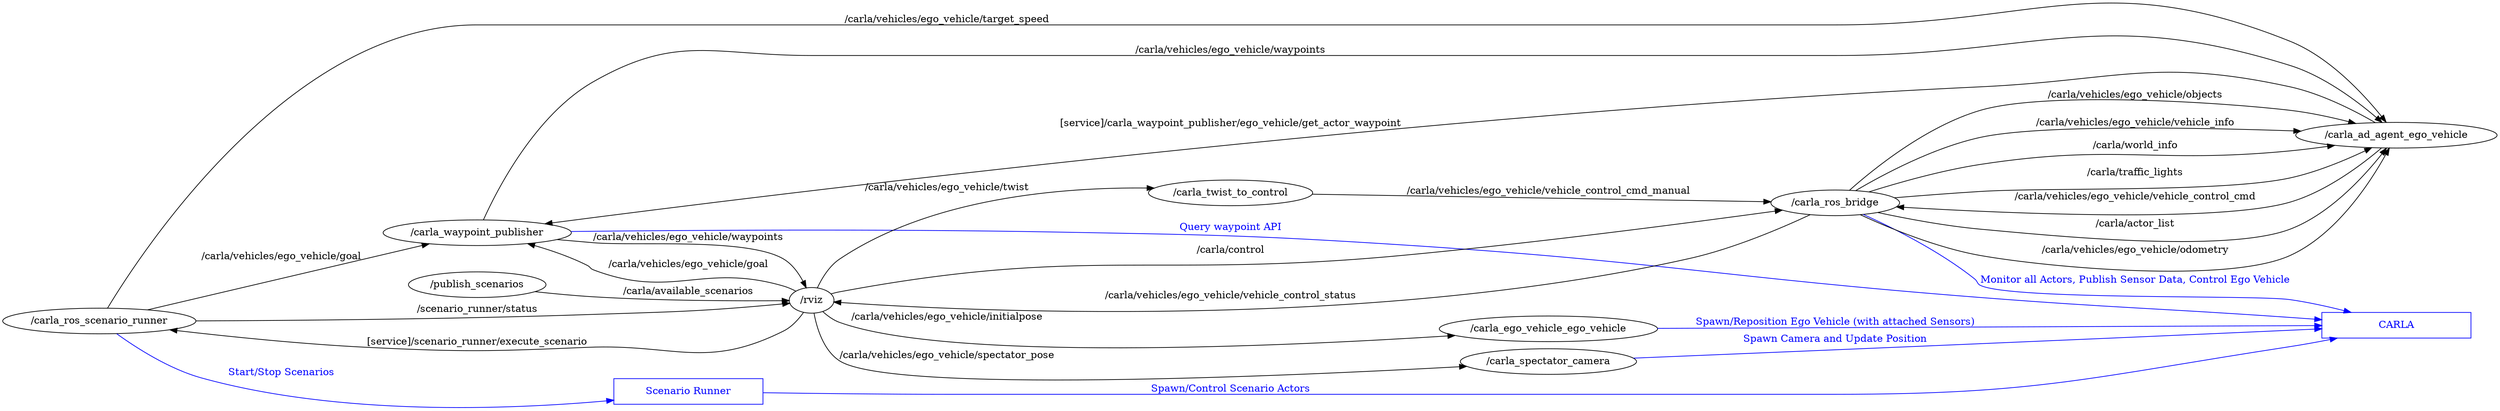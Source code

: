 digraph graphname {
	graph [bb="0,0,2381.1,826",
		compound=True,
		rank=same,
		rankdir=LR,
		ranksep=0.2
	];
	node [label="\N"];
	n___carla	 [URL=__carla,
		height=0.5,
		label="CARLA",
		pos="364.63,648",
		shape=rectangle,
		tooltip="/carla",
        color=blue,
        fontcolor=blue,
		width=2.9067];
	n___scenario_runner	 [URL=__scenario_runner,
		height=0.5,
		label="Scenario Runner",
		pos="364.63,648",
		shape=rectangle,
		tooltip="Scenario Runner",
        color=blue,
        fontcolor=blue,
		width=2.9067];
	n___scenario_runner -> n___carla	 [URL=topic_scenario_runner_carla,
		label="Spawn/Control Scenario Actors",
		lp="188.49,609.5",
		penwidth=1,
        color=blue,
        fontcolor=blue,
		pos="e,322.49,631.48 92.426,541.3 145.96,562.28 250.36,603.21 313.16,627.82"];
	n___carla_waypoint_publisher	 [URL=__carla_waypoint_publisher,
		height=0.5,
		label="/carla_waypoint_publisher",
		pos="364.63,648",
		shape=ellipse,
		tooltip="/carla_waypoint_publisher",
		width=2.9067];
	n___rviz -> n___carla_waypoint_publisher	 [URL=topic_3A__carla__ego_vehicle__goal,
		label="/carla/vehicles/ego_vehicle/goal",
		lp="188.49,609.5",
		penwidth=1,
		pos="e,322.49,631.48 92.426,541.3 145.96,562.28 250.36,603.21 313.16,627.82"];
	n___carla_waypoint_publisher -> n___carla	 [URL=carla_waypoint_publisher,
		label="Query waypoint API",
		lp="188.49,609.5",
		penwidth=1,
        color=blue,
        fontcolor=blue,
		pos="e,322.49,631.48 92.426,541.3 145.96,562.28 250.36,603.21 313.16,627.82"];
	n___rviz	 [URL=__rviz,
		height=0.5,
		label="/rviz",
		pos="671.27,405",
		shape=ellipse,
		tooltip="/rviz",
		width=0.75];
	n___rviz -> n___carla_ego_vehicle_ego_vehicle	 [URL=topic_3A__initialpose,
		label="/carla/vehicles/ego_vehicle/initialpose",
		lp="1169.4,526.5",
		penwidth=1,
		pos="e,1545.9,484.96 686.93,420.12 692.63,424.89 699.37,429.75 706.27,433 842.05,496.96 888.71,477.92 1036.9,502 1129.3,517.02 1380.6,503.05 1454.1,561 1461,566.42 1454.8,574.23 1462.1,579 1476.3,588.2 1487.6,590.27 1500.1,579 1512.3,568.11 1497.2,518.1 1508.1,506 1515.8,497.57 1525.6,491.81 1536.3,487.92"];
	n___carla_twist_to_control	 [URL=__carla_twist_to_control,
		height=0.5,
		label="/carla_twist_to_control",
		pos="936.56,420",
		shape=ellipse,
		tooltip="/carla_twist_to_control",
		width=2.5637];
	n___rviz -> n___carla_twist_to_control	 [URL=topic_3A__carla__ego_vehicle__twist,
		label="/carla/vehicles/ego_vehicle/twist",
		lp="771.27,421.5",
		penwidth=1,
		pos="e,847.79,414.98 698.66,406.55 731.36,408.4 787.87,411.59 837.61,414.41"];
	n___carla_ros_bridge	 [URL=__carla_ros_bridge,
		height=0.5,
		label="/carla_ros_bridge",
		pos="1382,451",
		shape=ellipse,
		tooltip="/carla_ros_bridge",
		width=2.004];
	n___rviz -> n___carla_ros_bridge	 [URL=topic_3A__carla__control,
		label="/carla/control",
		lp="936.56,348.5",
		penwidth=1,
		pos="e,1373.1,432.75 685.38,389.63 691.33,383.97 698.64,377.97 706.27,374 762.21,344.89 781.64,348.38 844.27,341 1046.3,317.18 1119.9,262.96 1301.9,354 1331.7,368.95 1354.5,400.65 1368,423.76"];
	n___carla_spectator_camera	 [URL=__carla_spectator_camera,
		height=0.5,
		label="/carla_spectator_camera",
		pos="1617.1,315",
		shape=ellipse,
		tooltip="/carla_spectator_camera",
		width=2.69];
	n___carla_spectator_camera -> n___carla	 [URL=topic_carla_spectator_camera_carla,
		label="Spawn Camera and Update Position",
		lp="1169.4,291.5",
		penwidth=1,
        color=blue,
        fontcolor=blue,
		pos="e,1536.6,304.89 675.79,387.15 680.68,371.53 690.05,349.45 706.27,337 756.06,298.78 782.37,317.4 844.27,307 1045.1,273.26 1098.5,274.03 1301.9,284 1377.7,287.72 1463.4,296.44 1526.3,303.69"];
	n___rviz -> n___carla_spectator_camera	 [URL=topic_3A__carla__ego_vehicle__spectator_pose,
		label="/carla/vehicles/ego_vehicle/spectator_pose",
		lp="1169.4,291.5",
		penwidth=1,
		pos="e,1536.6,304.89 675.79,387.15 680.68,371.53 690.05,349.45 706.27,337 756.06,298.78 782.37,317.4 844.27,307 1045.1,273.26 1098.5,274.03 1301.9,284 1377.7,287.72 1463.4,296.44 1526.3,303.69"];
	n___carla_twist_to_control -> n___carla_ros_bridge	 [URL=topic_3A__carla__ego_vehicle__vehicle_control_cmd_manual,
		label="/carla/vehicles/ego_vehicle/vehicle_control_cmd_manual",
		lp="1169.4,457.5",
		penwidth=1,
		pos="e,1309.8,450.27 1005.5,432.06 1016,433.59 1026.7,434.97 1036.9,436 1126.4,445.06 1229.6,448.65 1299.7,450.08"];
	n___carla_waypoint_publisher -> n___rviz	 [URL=topic_3A__carla__ego_vehicle__waypoints,
		label="/carla/vehicles/ego_vehicle/waypoints",
		lp="556.77,575.5",
		penwidth=1,
		pos="e,662.37,422.27 391.18,630.38 455.5,587.57 615.9,480.06 636.27,459 644.28,450.73 651.51,440.36 657.29,430.93"];
	n___carla_ad_agent_ego_vehicle	 [URL=__carla_ad_agent_ego_vehicle,
		height=0.5,
		label="/carla_ad_agent_ego_vehicle",
		pos="2123.7,588",
		shape=ellipse,
		tooltip="/carla_ad_agent_ego_vehicle",
		width=3.1414];
	n___carla_waypoint_publisher -> n___carla_ad_agent_ego_vehicle	 [URL=topic_3A__carla__ego_vehicle__waypoints,
		label="/carla/vehicles/ego_vehicle/waypoints",
		lp="1169.4,676.5",
		penwidth=1,
		pos="e,2017.5,594.46 446.66,659.26 456.95,660.36 467.34,661.32 477.27,662 640.01,673.19 681.15,665.89 844.27,667 1104.4,668.77 1620,671.24 1726.1,666 1840.4,660.36 1895.2,715.05 1982.4,641 1992.9,632.07 1980.2,620.31 1990.4,611 1995.8,606.05 2001.9,601.96 2008.4,598.6"];
	n___publish_scenarios	 [URL=__publish_scenarios,
		height=0.5,
		label="/publish_scenarios",
		pos="364.63,391",
		shape=ellipse,
		tooltip="/publish_scenarios",
		width=2.1123];
	n___publish_scenarios -> n___rviz	 [URL=topic_3A__carla__available_scenarios,
		label="/carla/available_scenarios",
		lp="556.77,410.5",
		penwidth=1,
		pos="e,644.31,403.77 439.64,394.42 501.29,397.24 586.03,401.11 634.07,403.3"];
	n___carla_ros_scenario_runner	 [URL=__carla_ros_scenario_runner,
		height=0.5,
		label="/carla_ros_scenario_runner",
		pos="1617.1,639",
		shape=ellipse,
		tooltip="/carla_ros_scenario_runner",
		width=2.9608];
	n___carla_ros_scenario_runner -> n___scenario_runner	 [URL=topic_3A__carla__ego_vehicle__goal,
		label="Start/Stop Scenarios",
		lp="188.49,609.5",
		penwidth=1,
        color=blue,
        fontcolor=blue,
		pos="e,322.49,631.48 92.426,541.3 145.96,562.28 250.36,603.21 313.16,627.82"];
	n___rviz -> n___carla_ros_scenario_runner	 [URL=topic_rviz_carla_ros_scenario_runner,
		label="[service]/scenario_runner/execute_scenario",
		lp="188.49,609.5",
		penwidth=1,
		pos="e,322.49,631.48 92.426,541.3 145.96,562.28 250.36,603.21 313.16,627.82"];
	n___carla_ros_scenario_runner -> n___rviz	 [URL=topic_3A__scenario_runner__status,
		label="/scenario_runner/status",
		lp="1169.4,595.5",
		penwidth=1,
		pos="e,676.56,422.87 1537.5,626.95 1396.9,605.25 1095.9,556.81 844.27,503 782.5,489.79 756.33,507.53 706.27,469 694.28,459.77 685.85,445.2 680.28,432.3"];
	n___carla_ros_scenario_runner -> n___carla_waypoint_publisher	 [URL=topic_3A__carla__ego_vehicle__goal,
		label="/carla/vehicles/ego_vehicle/goal",
		lp="936.56,655.5",
		penwidth=1,
		pos="e,469.3,648 1515.6,644.58 1474.2,646.42 1425.8,648 1382,648 671.27,648 671.27,648 671.27,648 607.87,648 537.09,648 479.52,648"];
	n___carla_ros_scenario_runner -> n___carla_ad_agent_ego_vehicle	 [URL=topic_3A__carla__ego_vehicle__target_speed,
		label="/carla/vehicles/ego_vehicle/target_speed",
		lp="1858.3,629.5",
		penwidth=1,
		pos="e,2022.7,596.15 1696.4,626.86 1709,625.11 1721.9,623.42 1734.1,622 1786.2,615.96 1917,604.85 2012.7,596.97"];
	n___carla_ros_bridge -> n___rviz	 [URL=topic_3A__carla__ego_vehicle__vehicle_control_status,
		label="/carla/vehicles/ego_vehicle/vehicle_control_status",
		lp="936.56,385.5",
		penwidth=1,
		pos="e,697.21,399.67 1361.4,433.48 1346.1,421.51 1324,406.49 1301.9,399 1109,333.77 1047.2,362.26 844.27,378 796.62,381.7 742.24,391.04 707.37,397.7"];
	n___carla_ros_bridge -> n___carla_ad_agent_ego_vehicle	 [URL=topic_3A__carla__actor_list,
		label="/carla/actor_list",
		lp="1617.1,601.5",
		penwidth=1,
		pos="e,2016.2,593.77 1402.9,468.38 1418.9,481.63 1441.7,500.22 1462.1,516 1478.7,528.83 1485.7,528.82 1500.1,544 1504.6,548.64 1502.6,552.83 1508.1,556 1590.2,602.71 1851.7,600.22 2006.2,594.17"];
	n___carla_ros_bridge -> n___carla_ad_agent_ego_vehicle	 [URL=topic_3A__carla__odometry,
		label="/carla/vehicles/ego_vehicle/odometry",
		lp="1617.1,601.5",
		penwidth=1,
		pos="e,2016.2,593.77 1402.9,468.38 1418.9,481.63 1441.7,500.22 1462.1,516 1478.7,528.83 1485.7,528.82 1500.1,544 1504.6,548.64 1502.6,552.83 1508.1,556 1590.2,602.71 1851.7,600.22 2006.2,594.17"];
	n___carla_ros_bridge -> n___carla_ad_agent_ego_vehicle	 [URL=topic_3A__carla__objects,
		label="/carla/vehicles/ego_vehicle/objects",
		lp="1617.1,601.5",
		penwidth=1,
		pos="e,2016.2,593.77 1402.9,468.38 1418.9,481.63 1441.7,500.22 1462.1,516 1478.7,528.83 1485.7,528.82 1500.1,544 1504.6,548.64 1502.6,552.83 1508.1,556 1590.2,602.71 1851.7,600.22 2006.2,594.17"];
	n___carla_ad_agent_ego_vehicle -> n___carla_waypoint_publisher	 [URL=topic_3A__carla__getwaypoint,
		label="[service]/carla_waypoint_publisher/ego_vehicle/get_actor_waypoint",
		lp="1617.1,601.5",
		penwidth=1,
		pos="e,2016.2,593.77 1402.9,468.38 1418.9,481.63 1441.7,500.22 1462.1,516 1478.7,528.83 1485.7,528.82 1500.1,544 1504.6,548.64 1502.6,552.83 1508.1,556 1590.2,602.71 1851.7,600.22 2006.2,594.17"];
	n___carla_ego_vehicle_ego_vehicle	 [URL=__carla_ego_vehicle_ego_vehicle,
		height=0.5,
		label="/carla_ego_vehicle_ego_vehicle",
		pos="1858.3,448",
		shape=ellipse,
		tooltip="/carla_ego_vehicle_ego_vehicle",
		width=3.4483];
	n___carla_ego_vehicle_ego_vehicle -> n___carla	 [URL=topic_carla_ego_vehicle_ego_vehicle_carla,
		label="Spawn/Reposition Ego Vehicle (with attached Sensors)",
		lp="1617.1,544.5",
		penwidth=1,
        color=blue,
        fontcolor=blue,
		pos="e,1410.5,467.54 2035.6,576.6 1955.1,566.19 1832.6,550.42 1726.1,537 1629.3,524.79 1602,537.01 1508.1,510 1477,501.04 1444,485.32 1419.5,472.35"];
	n___carla_ad_agent_ego_vehicle -> n___carla_ros_bridge	 [URL=topic_3A__carla__ego_vehicle__vehicle_control_cmd,
		label="/carla/vehicles/ego_vehicle/vehicle_control_cmd",
		lp="1617.1,544.5",
		penwidth=1,
		pos="e,1410.5,467.54 2035.6,576.6 1955.1,566.19 1832.6,550.42 1726.1,537 1629.3,524.79 1602,537.01 1508.1,510 1477,501.04 1444,485.32 1419.5,472.35"];
	n___carla_ros_bridge -> n___carla_ad_agent_ego_vehicle 	 [URL=topic_3A__carla__ros_bridge_ad_agent_ego_vehicle,
		label="/carla/vehicles/ego_vehicle/vehicle_info",
		lp="1617.1,544.5",
		penwidth=1,
		pos="e,1410.5,467.54 2035.6,576.6 1955.1,566.19 1832.6,550.42 1726.1,537 1629.3,524.79 1602,537.01 1508.1,510 1477,501.04 1444,485.32 1419.5,472.35"];
	n___carla_ros_bridge -> n___carla_ad_agent_ego_vehicle 	 [URL=topic_3A__carla__ros_bridge_ad_agent_ego_vehicle_world_info,
		label="/carla/world_info",
		lp="1617.1,544.5",
		penwidth=1,
		pos="e,1410.5,467.54 2035.6,576.6 1955.1,566.19 1832.6,550.42 1726.1,537 1629.3,524.79 1602,537.01 1508.1,510 1477,501.04 1444,485.32 1419.5,472.35"];
	n___carla_ros_bridge -> n___carla_ad_agent_ego_vehicle 	 [URL=topic_3A__carla__ros_bridge_ad_agent_ego_vehicle_traffic_lights,
		label="/carla/traffic_lights",
		lp="1617.1,544.5",
		penwidth=1,
		pos="e,1410.5,467.54 2035.6,576.6 1955.1,566.19 1832.6,550.42 1726.1,537 1629.3,524.79 1602,537.01 1508.1,510 1477,501.04 1444,485.32 1419.5,472.35"];
	n___carla_ros_bridge -> n___carla	 [URL=topic_carla_ros_bridge_carla,
		label="Monitor all Actors, Publish Sensor Data, Control Ego Vehicle",
		lp="1617.1,544.5",
		penwidth=1,
        color=blue,
        fontcolor=blue,
		pos="e,1410.5,467.54 2035.6,576.6 1955.1,566.19 1832.6,550.42 1726.1,537 1629.3,524.79 1602,537.01 1508.1,510 1477,501.04 1444,485.32 1419.5,472.35"];
}
